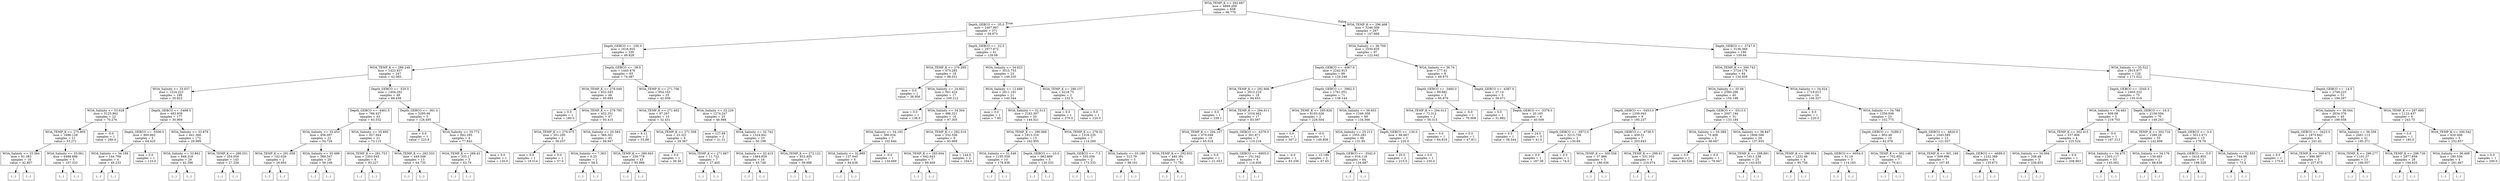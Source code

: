 digraph Tree {
node [shape=box] ;
0 [label="WOA_TEMP_K <= 292.667\nmse = 4689.269\nsamples = 658\nvalue = 96.779"] ;
1 [label="Depth_GEBCO <= -35.0\nmse = 2407.907\nsamples = 371\nvalue = 58.973"] ;
0 -> 1 [labeldistance=2.5, labelangle=45, headlabel="True"] ;
2 [label="Depth_GEBCO <= -100.0\nmse = 1616.925\nsamples = 330\nvalue = 49.828"] ;
1 -> 2 ;
3 [label="WOA_TEMP_K <= 289.248\nmse = 1423.837\nsamples = 247\nvalue = 42.085"] ;
2 -> 3 ;
4 [label="WOA_Salinity <= 33.637\nmse = 1224.223\nsamples = 199\nvalue = 35.822"] ;
3 -> 4 ;
5 [label="WOA_Salinity <= 33.628\nmse = 5125.962\nsamples = 22\nvalue = 70.276"] ;
4 -> 5 ;
6 [label="WOA_TEMP_K <= 275.805\nmse = 1686.128\nsamples = 21\nvalue = 53.271"] ;
5 -> 6 ;
7 [label="WOA_Salinity <= 33.364\nmse = 81.383\nsamples = 16\nvalue = 42.807"] ;
6 -> 7 ;
8 [label="(...)"] ;
7 -> 8 ;
13 [label="(...)"] ;
7 -> 13 ;
32 [label="WOA_Salinity <= 33.061\nmse = 6488.889\nsamples = 5\nvalue = 107.333"] ;
6 -> 32 ;
33 [label="(...)"] ;
32 -> 33 ;
38 [label="(...)"] ;
32 -> 38 ;
39 [label="mse = -0.0\nsamples = 1\nvalue = 280.0"] ;
5 -> 39 ;
40 [label="Depth_GEBCO <= -5498.5\nmse = 483.938\nsamples = 177\nvalue = 30.969"] ;
4 -> 40 ;
41 [label="Depth_GEBCO <= -5506.5\nmse = 800.892\nsamples = 5\nvalue = 64.425"] ;
40 -> 41 ;
42 [label="WOA_Salinity <= 34.189\nmse = 144.709\nsamples = 4\nvalue = 49.233"] ;
41 -> 42 ;
43 [label="(...)"] ;
42 -> 43 ;
44 [label="(...)"] ;
42 -> 44 ;
47 [label="mse = 0.0\nsamples = 1\nvalue = 110.0"] ;
41 -> 47 ;
48 [label="WOA_Salinity <= 33.879\nmse = 441.366\nsamples = 172\nvalue = 29.999"] ;
40 -> 48 ;
49 [label="WOA_Salinity <= 33.862\nmse = 648.318\nsamples = 29\nvalue = 42.396"] ;
48 -> 49 ;
50 [label="(...)"] ;
49 -> 50 ;
101 [label="(...)"] ;
49 -> 101 ;
106 [label="WOA_TEMP_K <= 286.551\nmse = 354.056\nsamples = 143\nvalue = 27.256"] ;
48 -> 106 ;
107 [label="(...)"] ;
106 -> 107 ;
276 [label="(...)"] ;
106 -> 276 ;
317 [label="Depth_GEBCO <= -520.5\nmse = 1404.202\nsamples = 48\nvalue = 68.438"] ;
3 -> 317 ;
318 [label="Depth_GEBCO <= -4461.5\nmse = 766.437\nsamples = 43\nvalue = 63.532"] ;
317 -> 318 ;
319 [label="WOA_Salinity <= 35.453\nmse = 456.097\nsamples = 22\nvalue = 54.726"] ;
318 -> 319 ;
320 [label="WOA_TEMP_K <= 291.058\nmse = 102.629\nsamples = 2\nvalue = 26.693"] ;
319 -> 320 ;
321 [label="(...)"] ;
320 -> 321 ;
322 [label="(...)"] ;
320 -> 322 ;
323 [label="WOA_Salinity <= 35.499\nmse = 369.347\nsamples = 20\nvalue = 59.106"] ;
319 -> 323 ;
324 [label="(...)"] ;
323 -> 324 ;
325 [label="(...)"] ;
323 -> 325 ;
356 [label="WOA_Salinity <= 35.695\nmse = 927.944\nsamples = 21\nvalue = 73.115"] ;
318 -> 356 ;
357 [label="WOA_TEMP_K <= 291.753\nmse = 1503.045\nsamples = 8\nvalue = 93.227"] ;
356 -> 357 ;
358 [label="(...)"] ;
357 -> 358 ;
367 [label="(...)"] ;
357 -> 367 ;
370 [label="WOA_TEMP_K <= 292.333\nmse = 449.548\nsamples = 13\nvalue = 64.735"] ;
356 -> 370 ;
371 [label="(...)"] ;
370 -> 371 ;
392 [label="(...)"] ;
370 -> 392 ;
395 [label="Depth_GEBCO <= -361.0\nmse = 5295.66\nsamples = 5\nvalue = 126.495"] ;
317 -> 395 ;
396 [label="mse = 0.0\nsamples = 1\nvalue = 223.8"] ;
395 -> 396 ;
397 [label="WOA_Salinity <= 35.772\nmse = 842.295\nsamples = 4\nvalue = 77.843"] ;
395 -> 397 ;
398 [label="WOA_TEMP_K <= 289.43\nmse = 333.17\nsamples = 3\nvalue = 63.79"] ;
397 -> 398 ;
399 [label="(...)"] ;
398 -> 399 ;
400 [label="(...)"] ;
398 -> 400 ;
403 [label="mse = 0.0\nsamples = 1\nvalue = 120.0"] ;
397 -> 403 ;
404 [label="Depth_GEBCO <= -38.0\nmse = 1445.476\nsamples = 83\nvalue = 74.087"] ;
2 -> 404 ;
405 [label="WOA_TEMP_K <= 278.049\nmse = 632.545\nsamples = 48\nvalue = 95.693"] ;
404 -> 405 ;
406 [label="mse = 0.0\nsamples = 1\nvalue = 180.0"] ;
405 -> 406 ;
407 [label="WOA_TEMP_K <= 279.795\nmse = 452.351\nsamples = 47\nvalue = 93.415"] ;
405 -> 407 ;
408 [label="WOA_TEMP_K <= 279.075\nmse = 351.295\nsamples = 2\nvalue = 38.257"] ;
407 -> 408 ;
409 [label="mse = 0.0\nsamples = 1\nvalue = 19.514"] ;
408 -> 409 ;
410 [label="mse = 0.0\nsamples = 1\nvalue = 57.0"] ;
408 -> 410 ;
411 [label="WOA_Salinity <= 20.583\nmse = 368.301\nsamples = 45\nvalue = 94.947"] ;
407 -> 411 ;
412 [label="WOA_Salinity <= 7.363\nmse = 0.25\nsamples = 2\nvalue = 58.5"] ;
411 -> 412 ;
413 [label="(...)"] ;
412 -> 413 ;
414 [label="(...)"] ;
412 -> 414 ;
415 [label="WOA_TEMP_K <= 280.943\nmse = 339.778\nsamples = 43\nvalue = 95.988"] ;
411 -> 415 ;
416 [label="(...)"] ;
415 -> 416 ;
425 [label="(...)"] ;
415 -> 425 ;
476 [label="WOA_TEMP_K <= 271.706\nmse = 954.163\nsamples = 35\nvalue = 42.509"] ;
404 -> 476 ;
477 [label="WOA_TEMP_K <= 271.402\nmse = 87.267\nsamples = 10\nvalue = 32.431"] ;
476 -> 477 ;
478 [label="mse = 9.12\nsamples = 2\nvalue = 53.88"] ;
477 -> 478 ;
479 [label="WOA_TEMP_K <= 271.508\nmse = 23.321\nsamples = 8\nvalue = 29.367"] ;
477 -> 479 ;
480 [label="mse = 0.0\nsamples = 1\nvalue = 36.56"] ;
479 -> 480 ;
481 [label="WOA_TEMP_K <= 271.667\nmse = 11.722\nsamples = 7\nvalue = 27.405"] ;
479 -> 481 ;
482 [label="(...)"] ;
481 -> 482 ;
487 [label="(...)"] ;
481 -> 487 ;
488 [label="WOA_Salinity <= 32.229\nmse = 1274.247\nsamples = 25\nvalue = 46.988"] ;
476 -> 488 ;
489 [label="mse = 127.69\nsamples = 2\nvalue = 21.31"] ;
488 -> 489 ;
490 [label="WOA_Salinity <= 32.742\nmse = 1324.841\nsamples = 23\nvalue = 50.198"] ;
488 -> 490 ;
491 [label="WOA_Salinity <= 32.415\nmse = 1484.859\nsamples = 16\nvalue = 45.748"] ;
490 -> 491 ;
492 [label="(...)"] ;
491 -> 492 ;
493 [label="(...)"] ;
491 -> 493 ;
494 [label="WOA_TEMP_K <= 272.122\nmse = 833.405\nsamples = 7\nvalue = 59.988"] ;
490 -> 494 ;
495 [label="(...)"] ;
494 -> 495 ;
496 [label="(...)"] ;
494 -> 496 ;
499 [label="Depth_GEBCO <= -22.5\nmse = 2977.672\nsamples = 41\nvalue = 128.08"] ;
1 -> 499 ;
500 [label="WOA_TEMP_K <= 276.285\nmse = 675.285\nsamples = 18\nvalue = 98.031"] ;
499 -> 500 ;
501 [label="mse = 0.0\nsamples = 1\nvalue = 36.956"] ;
500 -> 501 ;
502 [label="WOA_Salinity <= 24.602\nmse = 561.424\nsamples = 17\nvalue = 100.212"] ;
500 -> 502 ;
503 [label="mse = 0.0\nsamples = 1\nvalue = 138.0"] ;
502 -> 503 ;
504 [label="WOA_Salinity <= 34.304\nmse = 486.321\nsamples = 16\nvalue = 97.305"] ;
502 -> 504 ;
505 [label="WOA_Salinity <= 34.192\nmse = 366.034\nsamples = 7\nvalue = 102.644"] ;
504 -> 505 ;
506 [label="WOA_Salinity <= 32.889\nmse = 137.045\nsamples = 6\nvalue = 94.638"] ;
505 -> 506 ;
507 [label="(...)"] ;
506 -> 507 ;
510 [label="(...)"] ;
506 -> 510 ;
515 [label="mse = -0.0\nsamples = 1\nvalue = 134.669"] ;
505 -> 515 ;
516 [label="WOA_TEMP_K <= 292.519\nmse = 532.556\nsamples = 9\nvalue = 93.969"] ;
504 -> 516 ;
517 [label="WOA_TEMP_K <= 283.604\nmse = 642.643\nsamples = 7\nvalue = 89.409"] ;
516 -> 517 ;
518 [label="(...)"] ;
517 -> 518 ;
521 [label="(...)"] ;
517 -> 521 ;
528 [label="mse = 144.0\nsamples = 2\nvalue = 104.0"] ;
516 -> 528 ;
529 [label="WOA_Salinity <= 34.623\nmse = 3515.753\nsamples = 23\nvalue = 149.335"] ;
499 -> 529 ;
530 [label="WOA_Salinity <= 12.689\nmse = 2611.191\nsamples = 21\nvalue = 140.344"] ;
529 -> 530 ;
531 [label="mse = 0.0\nsamples = 1\nvalue = 7.95"] ;
530 -> 531 ;
532 [label="WOA_Salinity <= 32.513\nmse = 2183.307\nsamples = 20\nvalue = 144.021"] ;
530 -> 532 ;
533 [label="WOA_TEMP_K <= 290.968\nmse = 1813.316\nsamples = 13\nvalue = 162.955"] ;
532 -> 533 ;
534 [label="WOA_Salinity <= 31.549\nmse = 1195.559\nsamples = 10\nvalue = 178.938"] ;
533 -> 534 ;
535 [label="(...)"] ;
534 -> 535 ;
546 [label="(...)"] ;
534 -> 546 ;
551 [label="Depth_GEBCO <= -10.0\nmse = 962.889\nsamples = 3\nvalue = 120.333"] ;
533 -> 551 ;
552 [label="(...)"] ;
551 -> 552 ;
555 [label="(...)"] ;
551 -> 555 ;
556 [label="WOA_TEMP_K <= 278.32\nmse = 1316.235\nsamples = 7\nvalue = 114.269"] ;
532 -> 556 ;
557 [label="Depth_GEBCO <= -7.5\nmse = 555.556\nsamples = 2\nvalue = 173.333"] ;
556 -> 557 ;
558 [label="(...)"] ;
557 -> 558 ;
559 [label="(...)"] ;
557 -> 559 ;
560 [label="WOA_Salinity <= 33.189\nmse = 312.79\nsamples = 5\nvalue = 98.161"] ;
556 -> 560 ;
561 [label="(...)"] ;
560 -> 561 ;
564 [label="(...)"] ;
560 -> 564 ;
569 [label="WOA_TEMP_K <= 290.157\nmse = 4218.75\nsamples = 2\nvalue = 232.5"] ;
529 -> 569 ;
570 [label="mse = 0.0\nsamples = 1\nvalue = 270.0"] ;
569 -> 570 ;
571 [label="mse = 0.0\nsamples = 1\nvalue = 120.0"] ;
569 -> 571 ;
572 [label="WOA_TEMP_K <= 296.468\nmse = 3246.509\nsamples = 287\nvalue = 147.668"] ;
0 -> 572 [labeldistance=2.5, labelangle=-45, headlabel="False"] ;
573 [label="WOA_Salinity <= 36.709\nmse = 2550.835\nsamples = 97\nvalue = 122.642"] ;
572 -> 573 ;
574 [label="Depth_GEBCO <= -4067.0\nmse = 2242.915\nsamples = 89\nvalue = 129.248"] ;
573 -> 574 ;
575 [label="WOA_TEMP_K <= 292.906\nmse = 2612.219\nsamples = 18\nvalue = 94.653"] ;
574 -> 575 ;
576 [label="mse = 0.0\nsamples = 1\nvalue = 239.1"] ;
575 -> 576 ;
577 [label="WOA_TEMP_K <= 294.611\nmse = 1018.462\nsamples = 17\nvalue = 83.097"] ;
575 -> 577 ;
578 [label="WOA_TEMP_K <= 294.157\nmse = 679.048\nsamples = 10\nvalue = 65.018"] ;
577 -> 578 ;
579 [label="WOA_TEMP_K <= 292.933\nmse = 440.391\nsamples = 9\nvalue = 71.782"] ;
578 -> 579 ;
580 [label="(...)"] ;
579 -> 580 ;
581 [label="(...)"] ;
579 -> 581 ;
596 [label="mse = 0.0\nsamples = 1\nvalue = 21.053"] ;
578 -> 596 ;
597 [label="Depth_GEBCO <= -4379.5\nmse = 301.871\nsamples = 7\nvalue = 110.216"] ;
577 -> 597 ;
598 [label="Depth_GEBCO <= -6905.0\nmse = 151.542\nsamples = 6\nvalue = 116.936"] ;
597 -> 598 ;
599 [label="(...)"] ;
598 -> 599 ;
600 [label="(...)"] ;
598 -> 600 ;
607 [label="mse = -0.0\nsamples = 1\nvalue = 83.336"] ;
597 -> 607 ;
608 [label="Depth_GEBCO <= -3962.5\nmse = 1761.051\nsamples = 71\nvalue = 138.144"] ;
574 -> 608 ;
609 [label="WOA_TEMP_K <= 295.826\nmse = 6193.026\nsamples = 2\nvalue = 228.504"] ;
608 -> 609 ;
610 [label="mse = 0.0\nsamples = 1\nvalue = 307.2"] ;
609 -> 610 ;
611 [label="mse = -0.0\nsamples = 1\nvalue = 149.808"] ;
609 -> 611 ;
612 [label="WOA_Salinity <= 36.653\nmse = 1249.358\nsamples = 69\nvalue = 134.566"] ;
608 -> 612 ;
613 [label="WOA_Salinity <= 25.213\nmse = 1055.283\nsamples = 66\nvalue = 131.95"] ;
612 -> 613 ;
614 [label="mse = 15.188\nsamples = 2\nvalue = 67.65"] ;
613 -> 614 ;
615 [label="Depth_GEBCO <= -3542.0\nmse = 916.118\nsamples = 64\nvalue = 134.687"] ;
613 -> 615 ;
616 [label="(...)"] ;
615 -> 616 ;
625 [label="(...)"] ;
615 -> 625 ;
704 [label="Depth_GEBCO <= -130.0\nmse = 66.667\nsamples = 3\nvalue = 220.0"] ;
612 -> 704 ;
705 [label="mse = 25.0\nsamples = 2\nvalue = 215.0"] ;
704 -> 705 ;
706 [label="mse = 0.0\nsamples = 1\nvalue = 230.0"] ;
704 -> 706 ;
707 [label="WOA_Salinity <= 36.74\nmse = 177.41\nsamples = 8\nvalue = 49.975"] ;
573 -> 707 ;
708 [label="Depth_GEBCO <= -3460.0\nmse = 89.882\nsamples = 3\nvalue = 60.879"] ;
707 -> 708 ;
709 [label="WOA_TEMP_K <= 294.013\nmse = 72.312\nsamples = 2\nvalue = 56.315"] ;
708 -> 709 ;
710 [label="mse = 0.0\nsamples = 1\nvalue = 64.818"] ;
709 -> 710 ;
711 [label="mse = 0.0\nsamples = 1\nvalue = 47.811"] ;
709 -> 711 ;
712 [label="mse = -0.0\nsamples = 1\nvalue = 70.009"] ;
708 -> 712 ;
713 [label="Depth_GEBCO <= -4387.0\nmse = 27.14\nsamples = 5\nvalue = 39.071"] ;
707 -> 713 ;
714 [label="mse = 0.0\nsamples = 1\nvalue = 31.882"] ;
713 -> 714 ;
715 [label="Depth_GEBCO <= -3378.0\nmse = 20.165\nsamples = 4\nvalue = 40.509"] ;
713 -> 715 ;
716 [label="mse = 0.0\nsamples = 1\nvalue = 38.544"] ;
715 -> 716 ;
717 [label="mse = 24.0\nsamples = 3\nvalue = 41.0"] ;
715 -> 717 ;
718 [label="Depth_GEBCO <= -3747.0\nmse = 3136.369\nsamples = 190\nvalue = 159.64"] ;
572 -> 718 ;
719 [label="WOA_TEMP_K <= 300.743\nmse = 2724.178\nsamples = 64\nvalue = 134.959"] ;
718 -> 719 ;
720 [label="WOA_Salinity <= 35.09\nmse = 2590.296\nsamples = 40\nvalue = 150.198"] ;
719 -> 720 ;
721 [label="Depth_GEBCO <= -5453.0\nmse = 1339.043\nsamples = 9\nvalue = 195.237"] ;
720 -> 721 ;
722 [label="Depth_GEBCO <= -5972.0\nmse = 3213.756\nsamples = 2\nvalue = 130.69"] ;
721 -> 722 ;
723 [label="mse = 0.0\nsamples = 1\nvalue = 187.38"] ;
722 -> 723 ;
724 [label="mse = 0.0\nsamples = 1\nvalue = 74.0"] ;
722 -> 724 ;
725 [label="Depth_GEBCO <= -4738.5\nmse = 459.51\nsamples = 7\nvalue = 203.843"] ;
721 -> 725 ;
726 [label="WOA_TEMP_K <= 300.556\nmse = 37.866\nsamples = 3\nvalue = 186.436"] ;
725 -> 726 ;
727 [label="(...)"] ;
726 -> 727 ;
730 [label="(...)"] ;
726 -> 730 ;
731 [label="WOA_TEMP_K <= 299.41\nmse = 331.353\nsamples = 4\nvalue = 219.074"] ;
725 -> 731 ;
732 [label="(...)"] ;
731 -> 732 ;
733 [label="(...)"] ;
731 -> 733 ;
734 [label="Depth_GEBCO <= -5513.5\nmse = 2007.194\nsamples = 31\nvalue = 133.184"] ;
720 -> 734 ;
735 [label="WOA_Salinity <= 35.388\nmse = 75.408\nsamples = 2\nvalue = 66.667"] ;
734 -> 735 ;
736 [label="mse = 0.0\nsamples = 1\nvalue = 60.526"] ;
735 -> 736 ;
737 [label="mse = 0.0\nsamples = 1\nvalue = 78.947"] ;
735 -> 737 ;
738 [label="WOA_Salinity <= 36.847\nmse = 1806.566\nsamples = 29\nvalue = 137.935"] ;
734 -> 738 ;
739 [label="WOA_TEMP_K <= 298.891\nmse = 1611.238\nsamples = 25\nvalue = 143.635"] ;
738 -> 739 ;
740 [label="(...)"] ;
739 -> 740 ;
771 [label="(...)"] ;
739 -> 771 ;
788 [label="WOA_TEMP_K <= 296.954\nmse = 1232.46\nsamples = 4\nvalue = 95.756"] ;
738 -> 788 ;
789 [label="(...)"] ;
788 -> 789 ;
790 [label="(...)"] ;
788 -> 790 ;
795 [label="WOA_Salinity <= 34.024\nmse = 1719.613\nsamples = 24\nvalue = 106.327"] ;
719 -> 795 ;
796 [label="mse = 0.0\nsamples = 1\nvalue = 220.0"] ;
795 -> 796 ;
797 [label="WOA_Salinity <= 34.788\nmse = 1356.936\nsamples = 23\nvalue = 102.775"] ;
795 -> 797 ;
798 [label="Depth_GEBCO <= -5289.5\nmse = 903.48\nsamples = 10\nvalue = 82.078"] ;
797 -> 798 ;
799 [label="Depth_GEBCO <= -6054.5\nmse = 51.19\nsamples = 3\nvalue = 114.163"] ;
798 -> 799 ;
800 [label="(...)"] ;
799 -> 800 ;
803 [label="(...)"] ;
799 -> 803 ;
804 [label="WOA_TEMP_K <= 302.148\nmse = 702.952\nsamples = 7\nvalue = 70.411"] ;
798 -> 804 ;
805 [label="(...)"] ;
804 -> 805 ;
816 [label="(...)"] ;
804 -> 816 ;
817 [label="Depth_GEBCO <= -4820.0\nmse = 1045.585\nsamples = 13\nvalue = 121.037"] ;
797 -> 817 ;
818 [label="WOA_TEMP_K <= 301.169\nmse = 509.996\nsamples = 7\nvalue = 107.85"] ;
817 -> 818 ;
819 [label="(...)"] ;
818 -> 819 ;
824 [label="(...)"] ;
818 -> 824 ;
831 [label="Depth_GEBCO <= -4689.0\nmse = 1232.389\nsamples = 6\nvalue = 135.873"] ;
817 -> 831 ;
832 [label="(...)"] ;
831 -> 832 ;
833 [label="(...)"] ;
831 -> 833 ;
842 [label="WOA_Salinity <= 35.522\nmse = 2915.977\nsamples = 126\nvalue = 171.022"] ;
718 -> 842 ;
843 [label="Depth_GEBCO <= -3545.5\nmse = 2403.332\nsamples = 75\nvalue = 155.018"] ;
842 -> 843 ;
844 [label="WOA_Salinity <= 34.483\nmse = 609.08\nsamples = 5\nvalue = 219.703"] ;
843 -> 844 ;
845 [label="WOA_TEMP_K <= 302.415\nmse = 337.906\nsamples = 4\nvalue = 225.524"] ;
844 -> 845 ;
846 [label="WOA_Salinity <= 34.094\nmse = 208.48\nsamples = 3\nvalue = 238.853"] ;
845 -> 846 ;
847 [label="(...)"] ;
846 -> 847 ;
850 [label="(...)"] ;
846 -> 850 ;
851 [label="mse = 0.0\nsamples = 1\nvalue = 208.863"] ;
845 -> 851 ;
852 [label="mse = -0.0\nsamples = 1\nvalue = 167.313"] ;
844 -> 852 ;
853 [label="Depth_GEBCO <= -16.5\nmse = 2156.594\nsamples = 70\nvalue = 149.243"] ;
843 -> 853 ;
854 [label="WOA_TEMP_K <= 302.716\nmse = 1289.28\nsamples = 55\nvalue = 142.608"] ;
853 -> 854 ;
855 [label="WOA_Salinity <= 34.475\nmse = 1203.117\nsamples = 53\nvalue = 145.062"] ;
854 -> 855 ;
856 [label="(...)"] ;
855 -> 856 ;
909 [label="(...)"] ;
855 -> 909 ;
938 [label="WOA_Salinity <= 34.176\nmse = 139.463\nsamples = 2\nvalue = 88.636"] ;
854 -> 938 ;
939 [label="(...)"] ;
938 -> 939 ;
940 [label="(...)"] ;
938 -> 940 ;
941 [label="Depth_GEBCO <= -3.0\nmse = 5012.473\nsamples = 15\nvalue = 179.76"] ;
853 -> 941 ;
942 [label="Depth_GEBCO <= -5.0\nmse = 3416.955\nsamples = 13\nvalue = 198.529"] ;
941 -> 942 ;
943 [label="(...)"] ;
942 -> 943 ;
952 [label="(...)"] ;
942 -> 952 ;
955 [label="WOA_Salinity <= 32.553\nmse = 744.98\nsamples = 2\nvalue = 73.4"] ;
941 -> 955 ;
956 [label="(...)"] ;
955 -> 956 ;
957 [label="(...)"] ;
955 -> 957 ;
958 [label="Depth_GEBCO <= -14.5\nmse = 2748.223\nsamples = 51\nvalue = 194.267"] ;
842 -> 958 ;
959 [label="WOA_Salinity <= 36.044\nmse = 2634.376\nsamples = 45\nvalue = 189.058"] ;
958 -> 959 ;
960 [label="Depth_GEBCO <= -3423.5\nmse = 1875.842\nsamples = 4\nvalue = 241.42"] ;
959 -> 960 ;
961 [label="mse = 0.0\nsamples = 1\nvalue = 175.6"] ;
960 -> 961 ;
962 [label="WOA_TEMP_K <= 300.475\nmse = 990.967\nsamples = 3\nvalue = 257.875"] ;
960 -> 962 ;
963 [label="(...)"] ;
962 -> 963 ;
966 [label="(...)"] ;
962 -> 966 ;
967 [label="WOA_Salinity <= 36.358\nmse = 2481.113\nsamples = 41\nvalue = 185.371"] ;
959 -> 967 ;
968 [label="WOA_TEMP_K <= 299.277\nmse = 1101.37\nsamples = 13\nvalue = 166.057"] ;
967 -> 968 ;
969 [label="(...)"] ;
968 -> 969 ;
982 [label="(...)"] ;
968 -> 982 ;
985 [label="WOA_TEMP_K <= 298.726\nmse = 2877.859\nsamples = 28\nvalue = 194.625"] ;
967 -> 985 ;
986 [label="(...)"] ;
985 -> 986 ;
1001 [label="(...)"] ;
985 -> 1001 ;
1014 [label="WOA_TEMP_K <= 297.695\nmse = 1123.437\nsamples = 6\nvalue = 243.75"] ;
958 -> 1014 ;
1015 [label="mse = 0.0\nsamples = 1\nvalue = 180.0"] ;
1014 -> 1015 ;
1016 [label="WOA_TEMP_K <= 300.542\nmse = 620.408\nsamples = 5\nvalue = 252.857"] ;
1014 -> 1016 ;
1017 [label="WOA_Salinity <= 36.408\nmse = 180.556\nsamples = 4\nvalue = 261.667"] ;
1016 -> 1017 ;
1018 [label="(...)"] ;
1017 -> 1018 ;
1019 [label="(...)"] ;
1017 -> 1019 ;
1022 [label="mse = 0.0\nsamples = 1\nvalue = 200.0"] ;
1016 -> 1022 ;
}